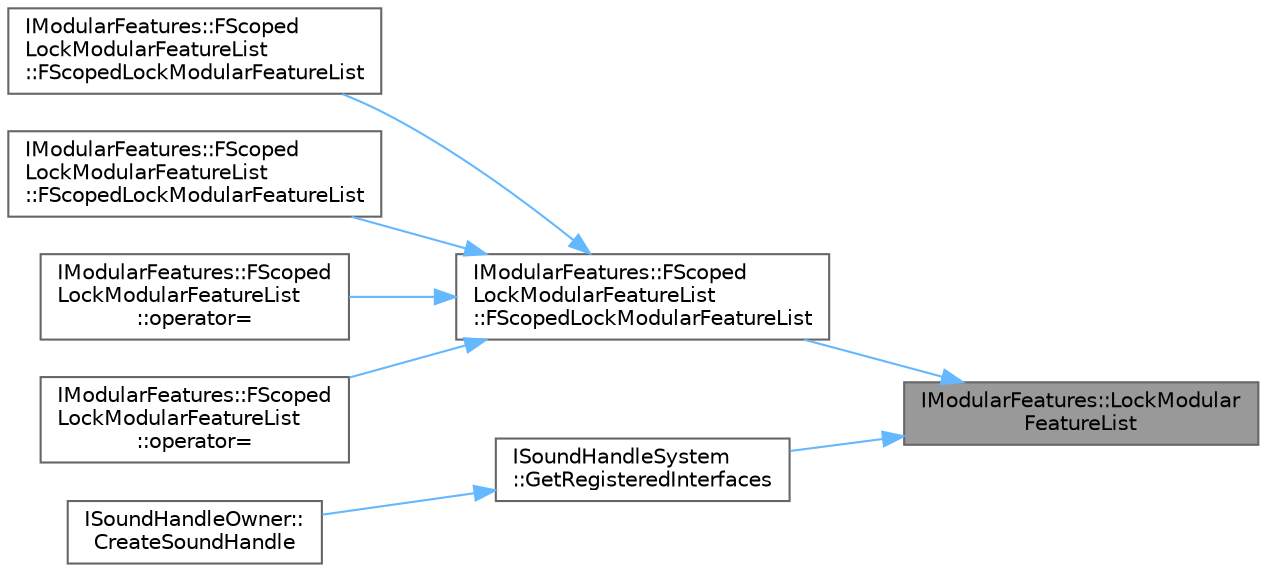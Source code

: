 digraph "IModularFeatures::LockModularFeatureList"
{
 // INTERACTIVE_SVG=YES
 // LATEX_PDF_SIZE
  bgcolor="transparent";
  edge [fontname=Helvetica,fontsize=10,labelfontname=Helvetica,labelfontsize=10];
  node [fontname=Helvetica,fontsize=10,shape=box,height=0.2,width=0.4];
  rankdir="RL";
  Node1 [id="Node000001",label="IModularFeatures::LockModular\lFeatureList",height=0.2,width=0.4,color="gray40", fillcolor="grey60", style="filled", fontcolor="black",tooltip="Lock modular features for access from another thread."];
  Node1 -> Node2 [id="edge1_Node000001_Node000002",dir="back",color="steelblue1",style="solid",tooltip=" "];
  Node2 [id="Node000002",label="IModularFeatures::FScoped\lLockModularFeatureList\l::FScopedLockModularFeatureList",height=0.2,width=0.4,color="grey40", fillcolor="white", style="filled",URL="$dc/d01/structIModularFeatures_1_1FScopedLockModularFeatureList.html#ac6eadec36e28daa26569f07cc5878513",tooltip=" "];
  Node2 -> Node3 [id="edge2_Node000002_Node000003",dir="back",color="steelblue1",style="solid",tooltip=" "];
  Node3 [id="Node000003",label="IModularFeatures::FScoped\lLockModularFeatureList\l::FScopedLockModularFeatureList",height=0.2,width=0.4,color="grey40", fillcolor="white", style="filled",URL="$dc/d01/structIModularFeatures_1_1FScopedLockModularFeatureList.html#a9b2b727b07b7c2c83f6b68eeb906d647",tooltip=" "];
  Node2 -> Node4 [id="edge3_Node000002_Node000004",dir="back",color="steelblue1",style="solid",tooltip=" "];
  Node4 [id="Node000004",label="IModularFeatures::FScoped\lLockModularFeatureList\l::FScopedLockModularFeatureList",height=0.2,width=0.4,color="grey40", fillcolor="white", style="filled",URL="$dc/d01/structIModularFeatures_1_1FScopedLockModularFeatureList.html#ae8f18d7abca527087357bc64f629a568",tooltip=" "];
  Node2 -> Node5 [id="edge4_Node000002_Node000005",dir="back",color="steelblue1",style="solid",tooltip=" "];
  Node5 [id="Node000005",label="IModularFeatures::FScoped\lLockModularFeatureList\l::operator=",height=0.2,width=0.4,color="grey40", fillcolor="white", style="filled",URL="$dc/d01/structIModularFeatures_1_1FScopedLockModularFeatureList.html#abf6e4ab89c248c129b7b04a310141e85",tooltip=" "];
  Node2 -> Node6 [id="edge5_Node000002_Node000006",dir="back",color="steelblue1",style="solid",tooltip=" "];
  Node6 [id="Node000006",label="IModularFeatures::FScoped\lLockModularFeatureList\l::operator=",height=0.2,width=0.4,color="grey40", fillcolor="white", style="filled",URL="$dc/d01/structIModularFeatures_1_1FScopedLockModularFeatureList.html#a10c1b2dc09d1438bf78300d14319585d",tooltip=" "];
  Node1 -> Node7 [id="edge6_Node000001_Node000007",dir="back",color="steelblue1",style="solid",tooltip=" "];
  Node7 [id="Node000007",label="ISoundHandleSystem\l::GetRegisteredInterfaces",height=0.2,width=0.4,color="grey40", fillcolor="white", style="filled",URL="$d9/d68/classISoundHandleSystem.html#a872f3f2fd55a32d56a38edb190756120",tooltip=" "];
  Node7 -> Node8 [id="edge7_Node000007_Node000008",dir="back",color="steelblue1",style="solid",tooltip=" "];
  Node8 [id="Node000008",label="ISoundHandleOwner::\lCreateSoundHandle",height=0.2,width=0.4,color="grey40", fillcolor="white", style="filled",URL="$d6/dc8/classISoundHandleOwner.html#a2c8dbb34ce86eb6dcdf11dbeaffc3ad0",tooltip=" "];
}
